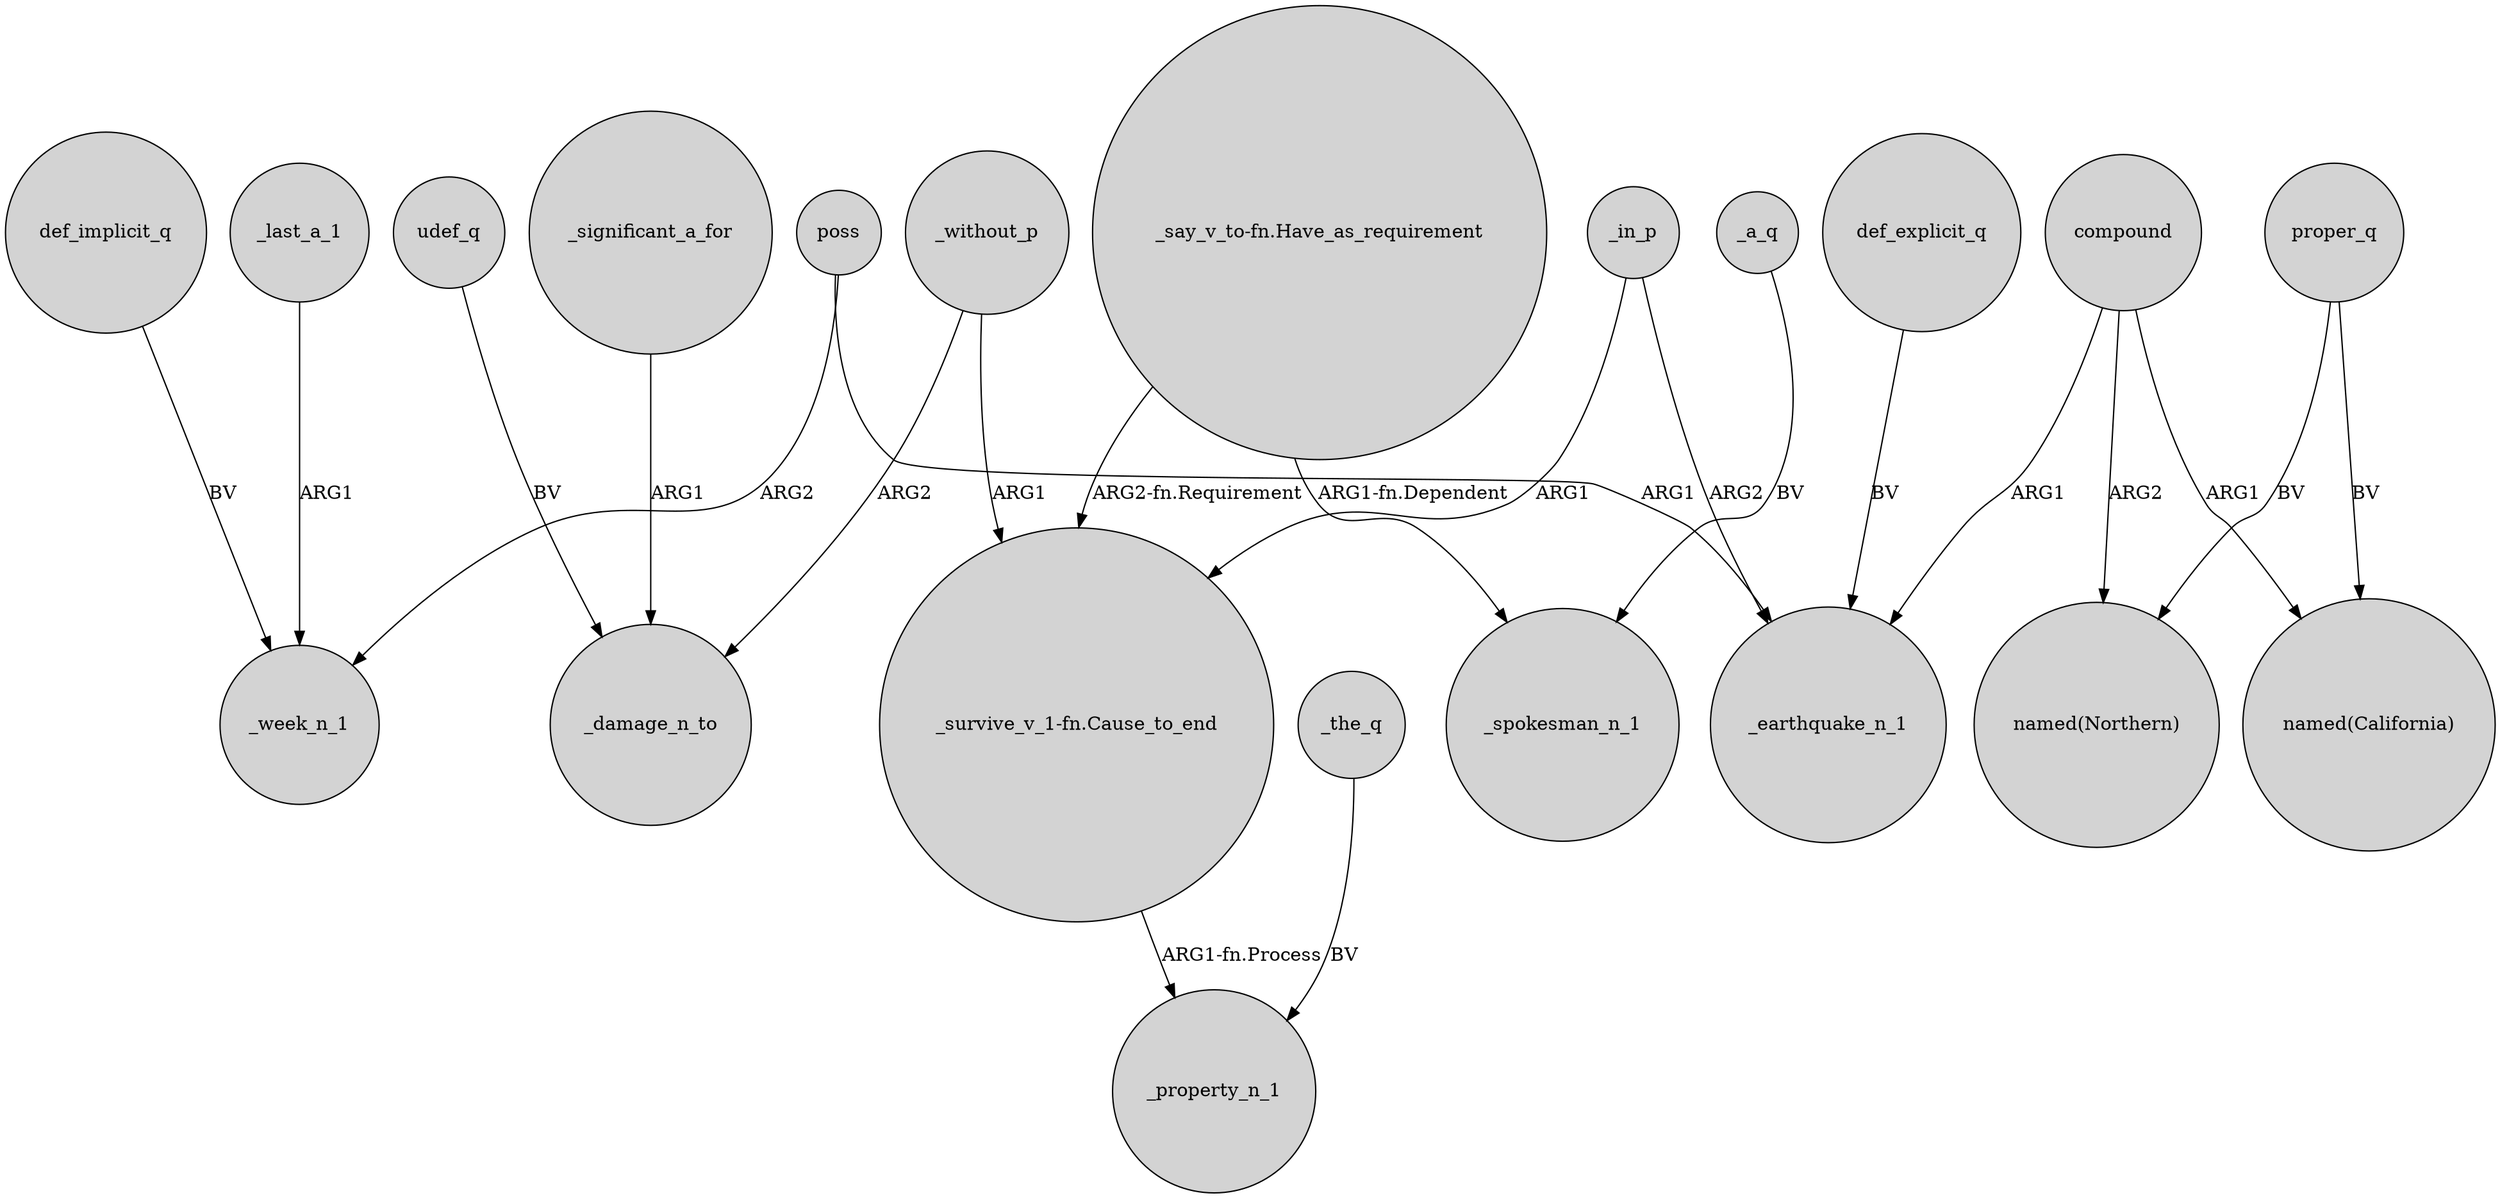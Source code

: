 digraph {
	node [shape=circle style=filled]
	poss -> _week_n_1 [label=ARG2]
	"_survive_v_1-fn.Cause_to_end" -> _property_n_1 [label="ARG1-fn.Process"]
	_without_p -> _damage_n_to [label=ARG2]
	"_say_v_to-fn.Have_as_requirement" -> _spokesman_n_1 [label="ARG1-fn.Dependent"]
	_the_q -> _property_n_1 [label=BV]
	_in_p -> _earthquake_n_1 [label=ARG2]
	"_say_v_to-fn.Have_as_requirement" -> "_survive_v_1-fn.Cause_to_end" [label="ARG2-fn.Requirement"]
	proper_q -> "named(Northern)" [label=BV]
	udef_q -> _damage_n_to [label=BV]
	_last_a_1 -> _week_n_1 [label=ARG1]
	poss -> _earthquake_n_1 [label=ARG1]
	def_implicit_q -> _week_n_1 [label=BV]
	compound -> _earthquake_n_1 [label=ARG1]
	compound -> "named(Northern)" [label=ARG2]
	def_explicit_q -> _earthquake_n_1 [label=BV]
	_significant_a_for -> _damage_n_to [label=ARG1]
	compound -> "named(California)" [label=ARG1]
	proper_q -> "named(California)" [label=BV]
	_in_p -> "_survive_v_1-fn.Cause_to_end" [label=ARG1]
	_without_p -> "_survive_v_1-fn.Cause_to_end" [label=ARG1]
	_a_q -> _spokesman_n_1 [label=BV]
}
